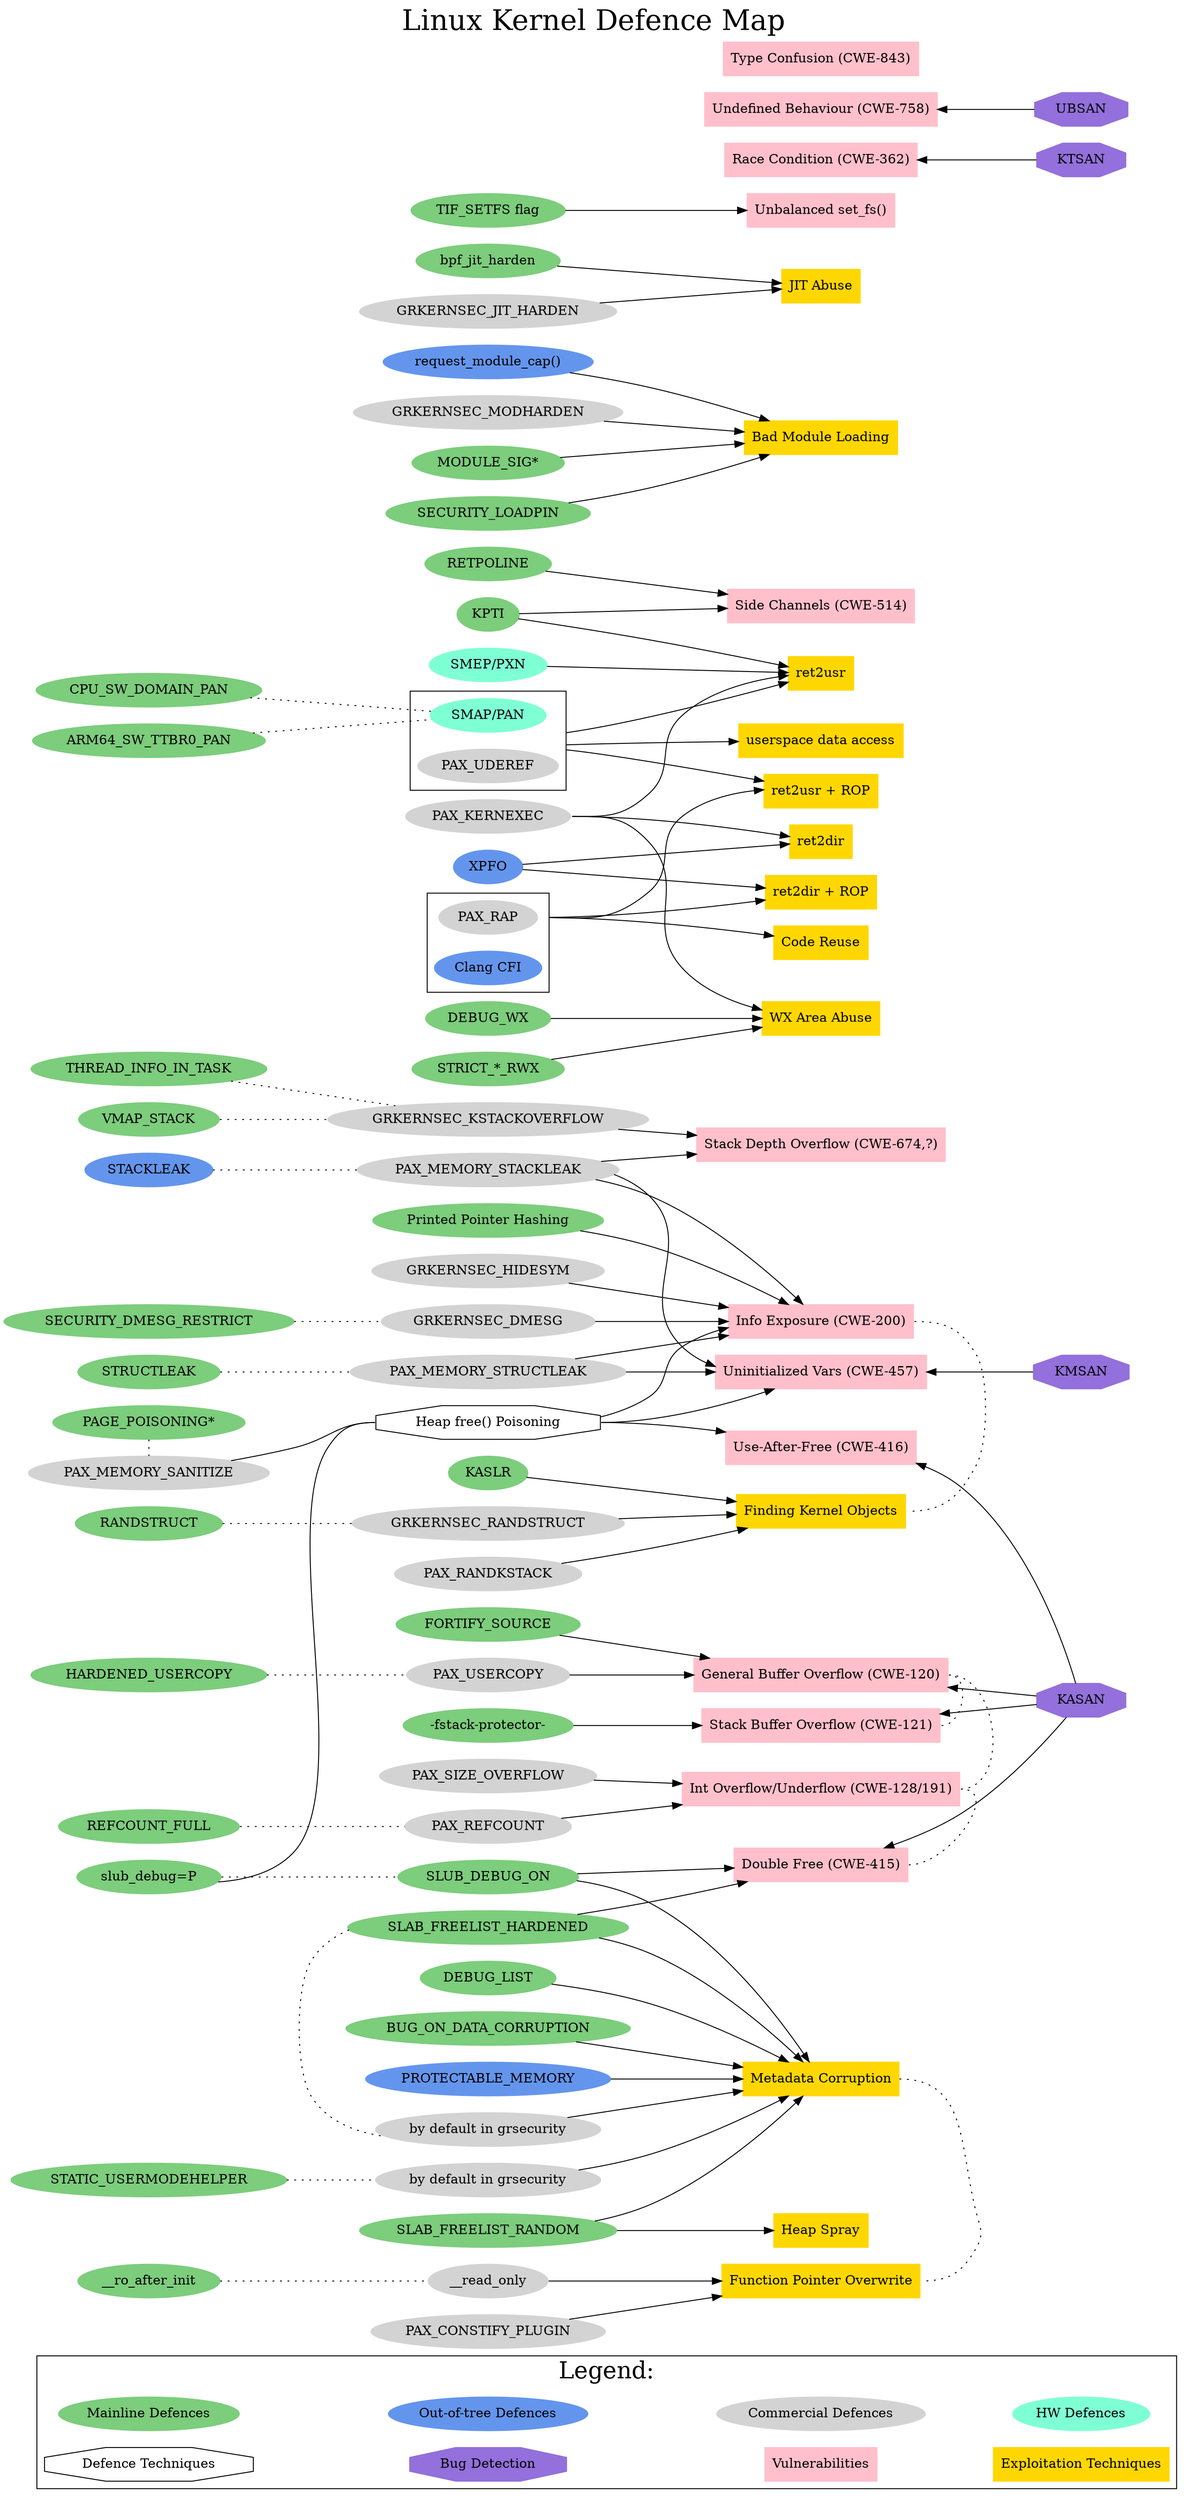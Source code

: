 //
// Linux Kernel Defence Map (for v4.16) shows the relations between:
//  - vulnerability classes / exploitation techniques,
//  - kernel defences,
//  - bug detection means.
//
// N.B. The node connections don't mean "full mitigation". These connections
// represent some kind of relation. So ideally, this map should help to navigate
// in documentation and Linux kernel sources.
//
// It is written in DOT language.
// How to generate png:
//    dot -Tpng linux-kernel-defence-map.dot -o linux-kernel-defence-map.png
//
// TODO:
//    - Attack surface reduction (like seccomp, LSM)
//
// References:
//
//  - The State of Kernel Self Protection by Kees Cook
//     https://outflux.net/slides/2018/lca/kspp.pdf
//
//  - grsecurity features
//     https://grsecurity.net/features.php
//
//  - Linux kernel security documentation:
//     https://www.kernel.org/doc/html/latest/security/self-protection.html
//
//  - Linux kernel mitigation checklist by Shawn C
//     https://github.com/hardenedlinux/grsecurity-101-tutorials/blob/master/kernel_mitigation.md
//

digraph {
  labelloc=top;
  fontsize=30;
  label="Linux Kernel Defence Map";
  compound=true;

  rankdir=LR;
  node [style=filled];

  subgraph cluster_legend {
    fontsize=25;
    label="Legend:";

    "Mainline Defences" [shape=oval, color=palegreen3];
    "Out-of-tree Defences" [shape=oval, color=cornflowerblue];
    "Commercial Defences" [shape=oval, color=lightgrey];
    "HW Defences" [shape=oval, color=aquamarine];
    "Defence Techniques" [shape=octagon, color=black, style=solid];
    "Bug Detection" [shape=octagon, color=mediumpurple];
    "Vulnerabilities" [shape=box, color=pink];
    "Exploitation Techniques" [shape=box, color=gold];
  }

  // For pretty legend layout:
  edge [arrowhead=none, style=invis];
  "Mainline Defences" -> "Out-of-tree Defences" -> "Commercial Defences" -> "HW Defences";
  "Defence Techniques" -> "Bug Detection" -> "Vulnerabilities" -> "Exploitation Techniques";


  // Defences
  {
    rank=same;

    // Defence Techniques
    node [shape=octagon, color=black, style=solid];
    "Heap free() Poisoning";

    // Mainline Defences
    node [shape=oval, color=palegreen3, style=filled];
    "-fstack-protector-";
    "FORTIFY_SOURCE";
    "DEBUG_LIST";
    "SLUB_DEBUG_ON";
    "SLAB_FREELIST_HARDENED";
    "KPTI";
    "SLAB_FREELIST_RANDOM";
    "Printed Pointer Hashing";
    "KASLR";
    "STRICT_*_RWX";
    "DEBUG_WX";
    "BUG_ON_DATA_CORRUPTION";
    "MODULE_SIG*";
    "SECURITY_LOADPIN";
    "RETPOLINE";
    "bpf_jit_harden";
    "TIF_SETFS flag";

    // Out-of-tree Defences
    node [shape=oval, color=cornflowerblue];
    "XPFO";
    "PROTECTABLE_MEMORY";
    "request_module_cap()";

    // Commercial Defences
    node [shape=oval, color=lightgrey];
    "GRKERNSEC_KSTACKOVERFLOW";
    "PAX_REFCOUNT";
    "PAX_SIZE_OVERFLOW";
    "PAX_USERCOPY";
    "PAX_KERNEXEC";
    "GRKERNSEC_HIDESYM";
    "GRKERNSEC_RANDSTRUCT";
    "PAX_CONSTIFY_PLUGIN";
    "PAX_RANDKSTACK";
    "GRKERNSEC_JIT_HARDEN";
    "PAX_MEMORY_STRUCTLEAK";
    "PAX_MEMORY_STACKLEAK";
    "GRKERNSEC_MODHARDEN";
    "__read_only";
    "GRKERNSEC_DMESG";
    grsecurity_hardened_freelist [label="by default in grsecurity"];
    grsecurity_hardened_usermodehelper [label="by default in grsecurity"];

    // HW Defences
    node [shape=oval, color=aquamarine];
    "SMEP/PXN";
  }

  subgraph cluster_smap_pan_uderef {
    label="";
    "SMAP/PAN" [shape=oval, color=aquamarine]; // HW Defence
    "PAX_UDEREF" [shape=oval, color=lightgrey]; // Commercial Defence
  }

  subgraph cluster_cfi {
    label="";
    "PAX_RAP" [shape=oval, color=lightgrey]; // Commercial Defence
    "Clang CFI" [shape=oval, color=cornflowerblue]; // Out-of-tree Defence
  }

  // Defences: child nodes and relations
  {
    rank=same;

    // Mainline Defences
    node [shape=oval, color=palegreen3];
    "REFCOUNT_FULL";
    "HARDENED_USERCOPY";
    "PAGE_POISONING*";
    "VMAP_STACK";
    "THREAD_INFO_IN_TASK";
    "RANDSTRUCT";
    "STRUCTLEAK";
    "__ro_after_init";
    "SECURITY_DMESG_RESTRICT";
    "CPU_SW_DOMAIN_PAN";
    "ARM64_SW_TTBR0_PAN";
    "STATIC_USERMODEHELPER";
    "slub_debug=P";

    // Commercial Defences
    node [shape=oval, color=lightgrey];
    "PAX_MEMORY_SANITIZE";

    // Out-of-tree Defences
    node [shape=oval, color=cornflowerblue];
    "STACKLEAK";
  }

  edge [style=dotted, arrowhead=none, dir=none, headport=_, tailport=_];
  "REFCOUNT_FULL" -> "PAX_REFCOUNT";
  "HARDENED_USERCOPY" -> "PAX_USERCOPY";
  "PAGE_POISONING*" -> "PAX_MEMORY_SANITIZE";
  "VMAP_STACK" -> "GRKERNSEC_KSTACKOVERFLOW";
  "THREAD_INFO_IN_TASK" -> "GRKERNSEC_KSTACKOVERFLOW";
  "RANDSTRUCT" -> "GRKERNSEC_RANDSTRUCT";
  "STRUCTLEAK" -> "PAX_MEMORY_STRUCTLEAK";
  "__ro_after_init" -> "__read_only";
  "SECURITY_DMESG_RESTRICT" -> "GRKERNSEC_DMESG";
  "STACKLEAK" -> "PAX_MEMORY_STACKLEAK";
  "CPU_SW_DOMAIN_PAN" -> "SMAP/PAN";
  "ARM64_SW_TTBR0_PAN" -> "SMAP/PAN";
  "STATIC_USERMODEHELPER" -> grsecurity_hardened_usermodehelper;
  "SLAB_FREELIST_HARDENED" -> grsecurity_hardened_freelist;
  "PAX_MEMORY_SANITIZE" -> "Heap free() Poisoning":w [style=filled];
  "slub_debug=P" -> "Heap free() Poisoning":w [style=filled];
  "slub_debug=P" -> "SLUB_DEBUG_ON";


  // Vulnerabilities and Exploitation Techniques
  {
    rank=same;

    // Vulnerabilities
    node [shape=box, color=pink];
    "Stack Depth Overflow (CWE-674,?)";
    "General Buffer Overflow (CWE-120)";
    "Stack Buffer Overflow (CWE-121)";
    "Int Overflow/Underflow (CWE-128/191)";
    "Uninitialized Vars (CWE-457)";
    "Use-After-Free (CWE-416)";
    "Double Free (CWE-415)";
    "Info Exposure (CWE-200)";
    "Race Condition (CWE-362)";
    "Undefined Behaviour (CWE-758)";
    "Type Confusion (CWE-843)";
    "Side Channels (CWE-514)";
    "Unbalanced set_fs()";

    // Exploitation Techniques
    node [shape=box, color=gold];
    "Metadata Corruption";
    "Function Pointer Overwrite";
    "Heap Spray";
    "Code Reuse";
    "ret2usr";
    "userspace data access";
    "ret2usr + ROP";
    "ret2dir";
    "ret2dir + ROP";
    "Finding Kernel Objects";
    "JIT Abuse";
    "WX Area Abuse";
    "Bad Module Loading";
  }

  edge [style=dotted, arrowhead=none, dir=none, headport=e, tailport=e];
  "General Buffer Overflow (CWE-120)" -> "Stack Buffer Overflow (CWE-121)";
  "General Buffer Overflow (CWE-120)" -> "Int Overflow/Underflow (CWE-128/191)";
  "Int Overflow/Underflow (CWE-128/191)" -> "Double Free (CWE-415)";
  "Info Exposure (CWE-200)" -> "Finding Kernel Objects";
  "Metadata Corruption" -> "Function Pointer Overwrite";


  // Bug Detection Means
  {
    rank=same;
    node [shape=octagon, color=mediumpurple];

    "KASAN";
    "UBSAN";
    "KMSAN";
    "KTSAN";
  }


  // Relations: Bug Detection Means vs Vulnerabilities
  edge [style=solid, arrowhead=normal, dir=back, headport=_, tailport=_];
  "General Buffer Overflow (CWE-120)" -> "KASAN";
  "Stack Buffer Overflow (CWE-121)" -> "KASAN";
  "Use-After-Free (CWE-416)" -> "KASAN";
  "Double Free (CWE-415)" -> "KASAN";
  "Undefined Behaviour (CWE-758)" -> "UBSAN";
  "Uninitialized Vars (CWE-457)" -> "KMSAN";
  "Race Condition (CWE-362)" -> "KTSAN";


  // Relations: Defences vs Vulnerabilities and Exploitation Techniques
  edge [style=solid, arrowhead=normal, dir=forward, headport=_, tailport=_];
  "GRKERNSEC_KSTACKOVERFLOW" -> "Stack Depth Overflow (CWE-674,?)";
  "PAX_MEMORY_STACKLEAK" -> "Stack Depth Overflow (CWE-674,?)";

  "PAX_USERCOPY" -> "General Buffer Overflow (CWE-120)";
  "FORTIFY_SOURCE" -> "General Buffer Overflow (CWE-120)";

  "-fstack-protector-" -> "Stack Buffer Overflow (CWE-121)";

  "PAX_REFCOUNT" -> "Int Overflow/Underflow (CWE-128/191)";
  "PAX_SIZE_OVERFLOW" -> "Int Overflow/Underflow (CWE-128/191)";

  "PAX_MEMORY_STACKLEAK" -> "Uninitialized Vars (CWE-457)";
  "PAX_MEMORY_STRUCTLEAK" -> "Uninitialized Vars (CWE-457)";
  "Heap free() Poisoning":e -> "Uninitialized Vars (CWE-457)";

  "Heap free() Poisoning":e -> "Use-After-Free (CWE-416)";

  "SLUB_DEBUG_ON" -> "Double Free (CWE-415)";
  "SLAB_FREELIST_HARDENED" -> "Double Free (CWE-415)";

  "PAX_MEMORY_STACKLEAK" -> "Info Exposure (CWE-200)";
  "GRKERNSEC_HIDESYM" -> "Info Exposure (CWE-200)";
  "Printed Pointer Hashing" -> "Info Exposure (CWE-200)";
  "Heap free() Poisoning" -> "Info Exposure (CWE-200)";
  "PAX_MEMORY_STRUCTLEAK" -> "Info Exposure (CWE-200)";
  "GRKERNSEC_DMESG" -> "Info Exposure (CWE-200)";

  "KPTI" -> "Side Channels (CWE-514)";
  "RETPOLINE" -> "Side Channels (CWE-514)";

  "TIF_SETFS flag" -> "Unbalanced set_fs()";

  "DEBUG_LIST" -> "Metadata Corruption";
  "BUG_ON_DATA_CORRUPTION" -> "Metadata Corruption";
  "SLUB_DEBUG_ON" -> "Metadata Corruption";
  "SLAB_FREELIST_RANDOM" -> "Metadata Corruption";
  "SLAB_FREELIST_HARDENED" -> "Metadata Corruption";
  "PROTECTABLE_MEMORY" -> "Metadata Corruption";
  grsecurity_hardened_usermodehelper -> "Metadata Corruption";
  grsecurity_hardened_freelist -> "Metadata Corruption";

  "PAX_CONSTIFY_PLUGIN" -> "Function Pointer Overwrite";
  "__read_only" -> "Function Pointer Overwrite";

  "SLAB_FREELIST_RANDOM" -> "Heap Spray";

  "PAX_RAP":e -> "Code Reuse" [ltail=cluster_cfi];

  "PAX_KERNEXEC":e -> "ret2usr";
  "KPTI" -> "ret2usr";
  "SMEP/PXN" -> "ret2usr";
  "SMAP/PAN":se -> "ret2usr" [ltail=cluster_smap_pan_uderef];

  "PAX_UDEREF":ne -> "userspace data access" [ltail=cluster_smap_pan_uderef];

  "PAX_UDEREF":ne -> "ret2usr + ROP" [ltail=cluster_smap_pan_uderef];
  "PAX_RAP":e -> "ret2usr + ROP" [ltail=cluster_cfi];

  "PAX_KERNEXEC":e -> "ret2dir";
  "XPFO" -> "ret2dir";

  "XPFO" -> "ret2dir + ROP";
  "PAX_RAP":e -> "ret2dir + ROP" [ltail=cluster_cfi];

  "KASLR" -> "Finding Kernel Objects";
  "GRKERNSEC_RANDSTRUCT" -> "Finding Kernel Objects";
  "PAX_RANDKSTACK" -> "Finding Kernel Objects";

  "GRKERNSEC_JIT_HARDEN" -> "JIT Abuse";
  "bpf_jit_harden" -> "JIT Abuse";

  "PAX_KERNEXEC":e -> "WX Area Abuse";
  "STRICT_*_RWX" -> "WX Area Abuse";
  "DEBUG_WX" -> "WX Area Abuse";

  "GRKERNSEC_MODHARDEN" -> "Bad Module Loading";
  "MODULE_SIG*" -> "Bad Module Loading";
  "SECURITY_LOADPIN" -> "Bad Module Loading";
  "request_module_cap()" -> "Bad Module Loading";
}
